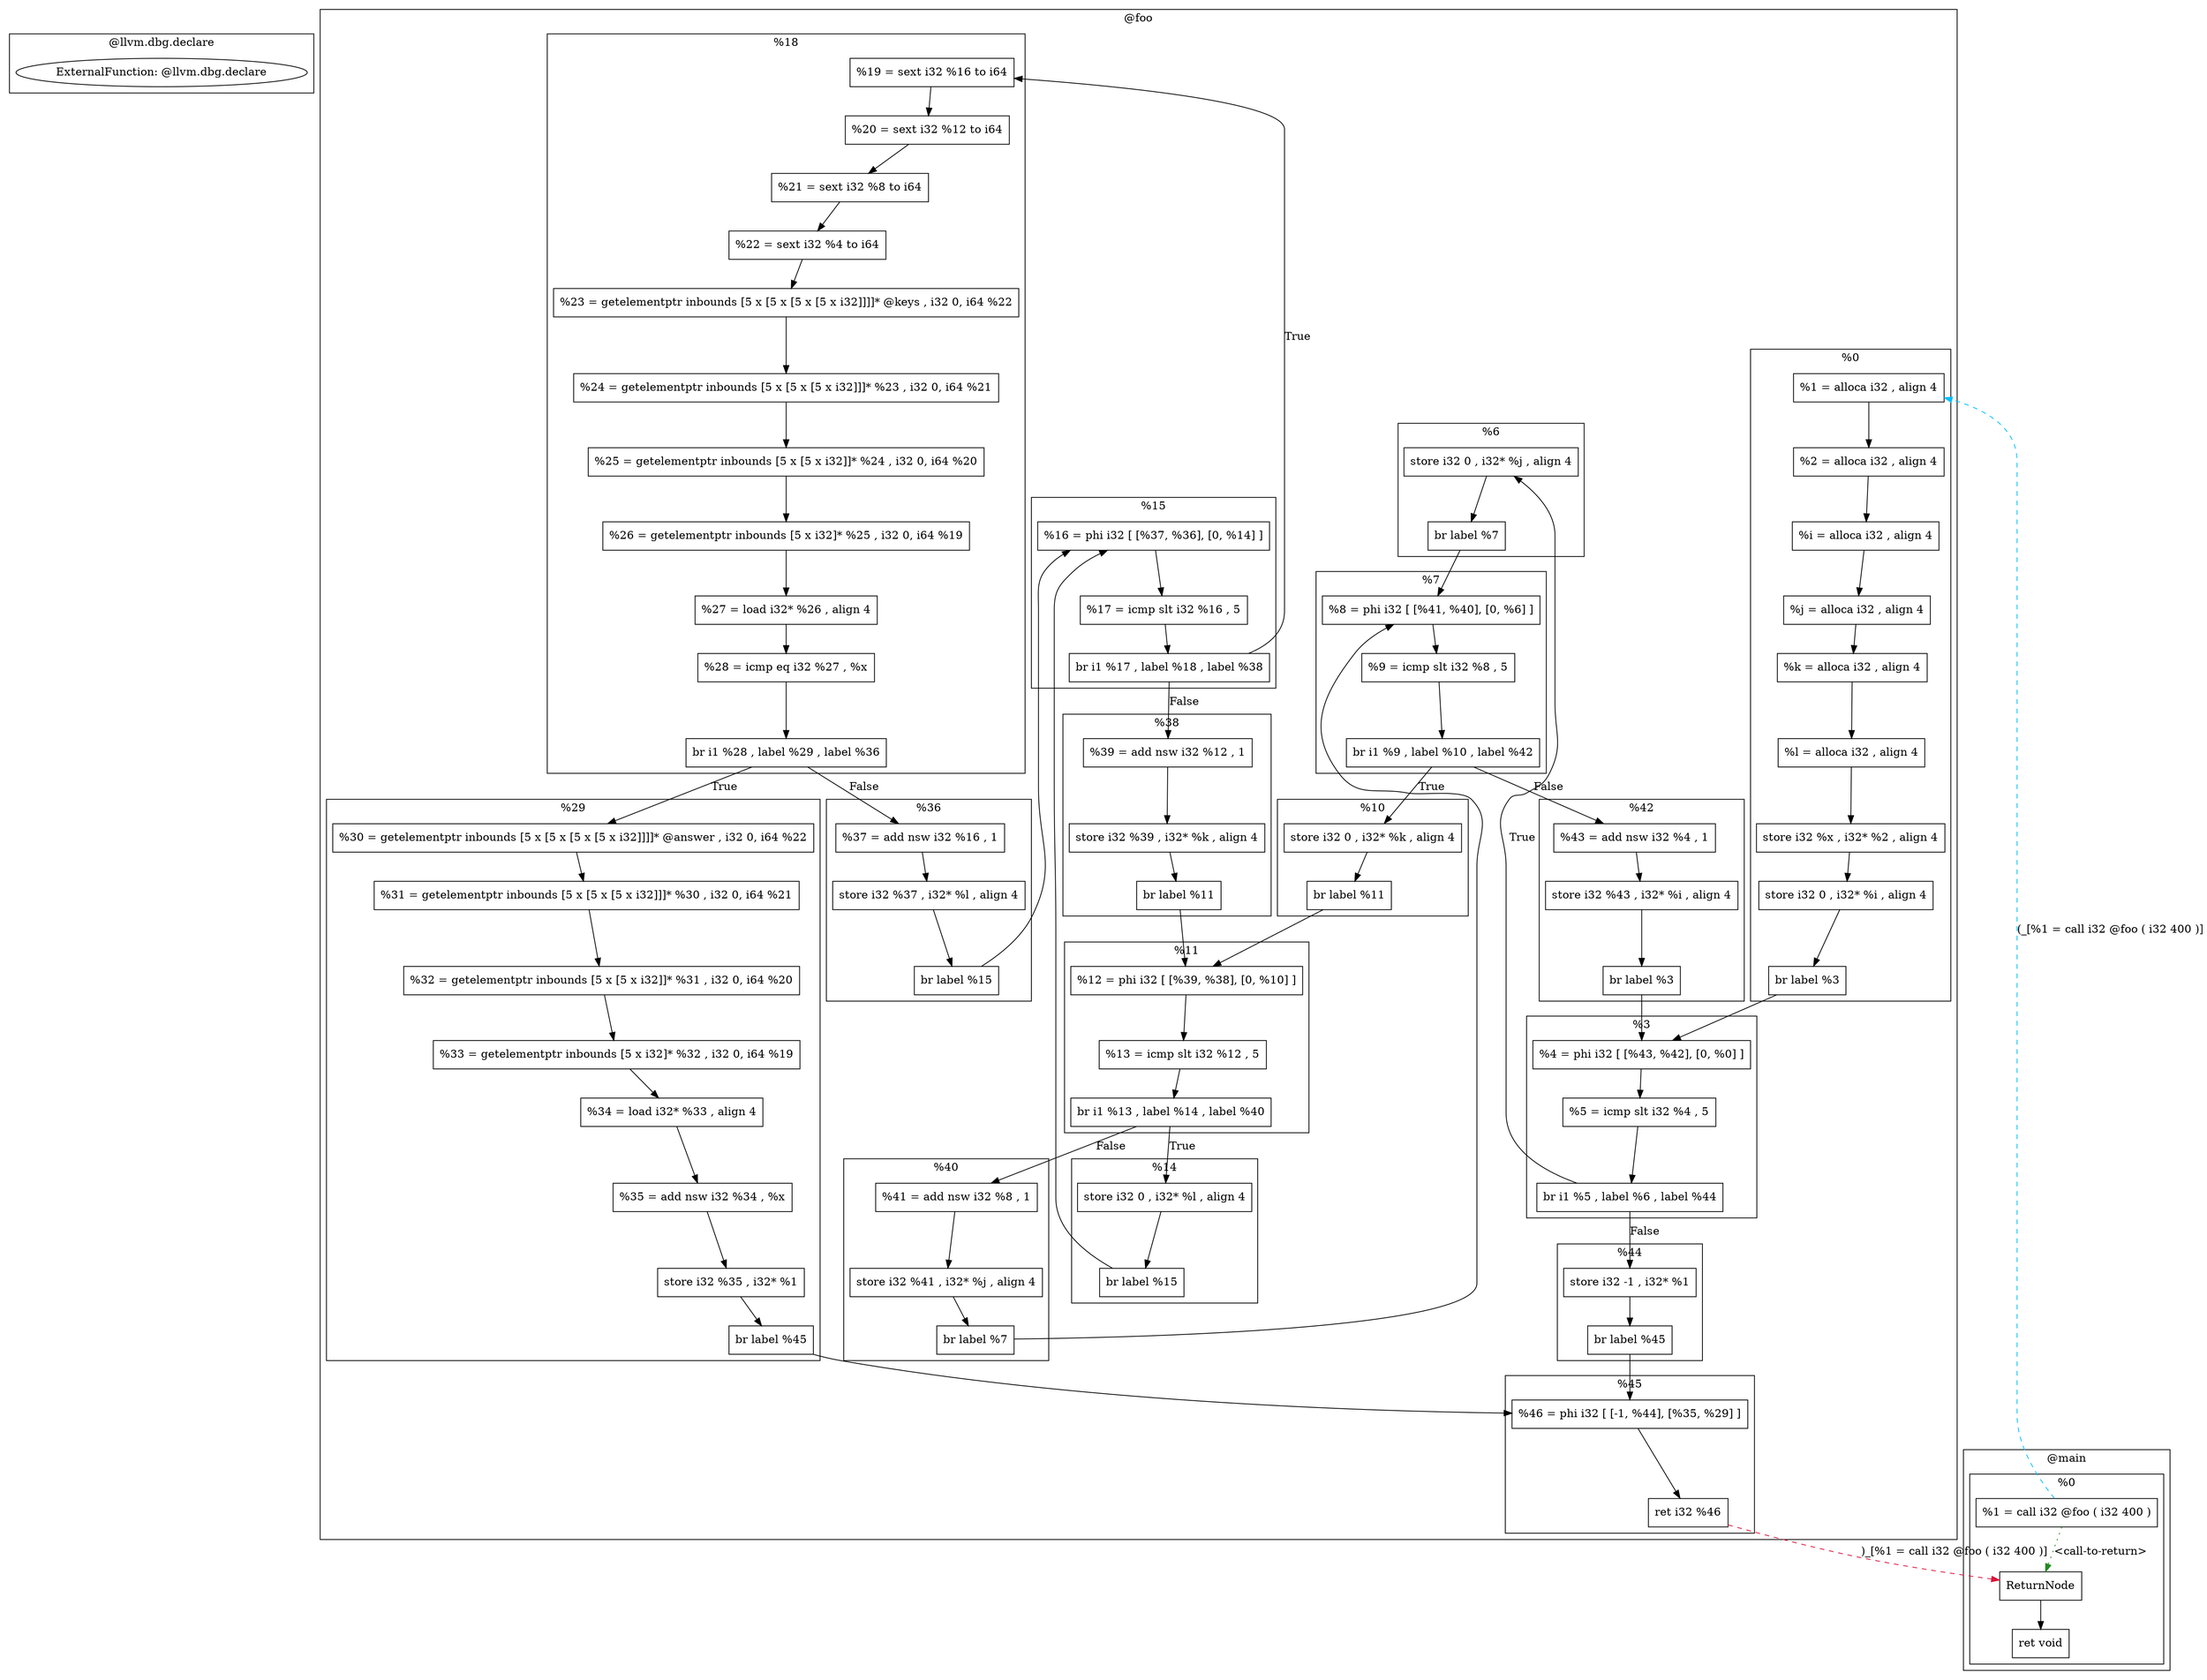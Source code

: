 digraph {
    subgraph cluster_136 {
        graph [label="@llvm.dbg.declare"];
        136 [label="ExternalFunction: @llvm.dbg.declare"];
    }
    subgraph cluster_49 {
        graph [label="@foo"];
        subgraph cluster_51 {
            graph [label="%0"];
            52 [label="%1 = alloca i32 , align 4"
               ,shape=box];
            53 [label="%2 = alloca i32 , align 4"
               ,shape=box];
            54 [label="%i = alloca i32 , align 4"
               ,shape=box];
            55 [label="%j = alloca i32 , align 4"
               ,shape=box];
            56 [label="%k = alloca i32 , align 4"
               ,shape=box];
            57 [label="%l = alloca i32 , align 4"
               ,shape=box];
            58 [label="store i32 %x , i32* %2 , align 4"
               ,shape=box];
            59 [label="store i32 0 , i32* %i , align 4"
               ,shape=box];
            60 [label="br label %3"
               ,shape=box];
        }
        subgraph cluster_61 {
            graph [label="%3"];
            62 [label="%4 = phi i32 [ [%43, %42], [0, %0] ]"
               ,shape=box];
            63 [label="%5 = icmp slt i32 %4 , 5"
               ,shape=box];
            65 [label="br i1 %5 , label %6 , label %44"
               ,shape=box];
        }
        subgraph cluster_66 {
            graph [label="%6"];
            67 [label="store i32 0 , i32* %j , align 4"
               ,shape=box];
            68 [label="br label %7"
               ,shape=box];
        }
        subgraph cluster_69 {
            graph [label="%7"];
            70 [label="%8 = phi i32 [ [%41, %40], [0, %6] ]"
               ,shape=box];
            71 [label="%9 = icmp slt i32 %8 , 5"
               ,shape=box];
            72 [label="br i1 %9 , label %10 , label %42"
               ,shape=box];
        }
        subgraph cluster_73 {
            graph [label="%10"];
            74 [label="store i32 0 , i32* %k , align 4"
               ,shape=box];
            75 [label="br label %11"
               ,shape=box];
        }
        subgraph cluster_76 {
            graph [label="%11"];
            77 [label="%12 = phi i32 [ [%39, %38], [0, %10] ]"
               ,shape=box];
            78 [label="%13 = icmp slt i32 %12 , 5"
               ,shape=box];
            79 [label="br i1 %13 , label %14 , label %40"
               ,shape=box];
        }
        subgraph cluster_80 {
            graph [label="%14"];
            81 [label="store i32 0 , i32* %l , align 4"
               ,shape=box];
            82 [label="br label %15"
               ,shape=box];
        }
        subgraph cluster_83 {
            graph [label="%15"];
            84 [label="%16 = phi i32 [ [%37, %36], [0, %14] ]"
               ,shape=box];
            85 [label="%17 = icmp slt i32 %16 , 5"
               ,shape=box];
            86 [label="br i1 %17 , label %18 , label %38"
               ,shape=box];
        }
        subgraph cluster_87 {
            graph [label="%18"];
            88 [label="%19 = sext i32 %16 to i64"
               ,shape=box];
            89 [label="%20 = sext i32 %12 to i64"
               ,shape=box];
            90 [label="%21 = sext i32 %8 to i64"
               ,shape=box];
            91 [label="%22 = sext i32 %4 to i64"
               ,shape=box];
            92 [label="%23 = getelementptr inbounds [5 x [5 x [5 x [5 x i32]]]]* @keys , i32 0, i64 %22"
               ,shape=box];
            93 [label="%24 = getelementptr inbounds [5 x [5 x [5 x i32]]]* %23 , i32 0, i64 %21"
               ,shape=box];
            94 [label="%25 = getelementptr inbounds [5 x [5 x i32]]* %24 , i32 0, i64 %20"
               ,shape=box];
            95 [label="%26 = getelementptr inbounds [5 x i32]* %25 , i32 0, i64 %19"
               ,shape=box];
            96 [label="%27 = load i32* %26 , align 4"
               ,shape=box];
            97 [label="%28 = icmp eq i32 %27 , %x"
               ,shape=box];
            98 [label="br i1 %28 , label %29 , label %36"
               ,shape=box];
        }
        subgraph cluster_99 {
            graph [label="%29"];
            100 [label="%30 = getelementptr inbounds [5 x [5 x [5 x [5 x i32]]]]* @answer , i32 0, i64 %22"
                ,shape=box];
            101 [label="%31 = getelementptr inbounds [5 x [5 x [5 x i32]]]* %30 , i32 0, i64 %21"
                ,shape=box];
            102 [label="%32 = getelementptr inbounds [5 x [5 x i32]]* %31 , i32 0, i64 %20"
                ,shape=box];
            103 [label="%33 = getelementptr inbounds [5 x i32]* %32 , i32 0, i64 %19"
                ,shape=box];
            104 [label="%34 = load i32* %33 , align 4"
                ,shape=box];
            105 [label="%35 = add nsw i32 %34 , %x"
                ,shape=box];
            106 [label="store i32 %35 , i32* %1"
                ,shape=box];
            107 [label="br label %45"
                ,shape=box];
        }
        subgraph cluster_108 {
            graph [label="%36"];
            109 [label="%37 = add nsw i32 %16 , 1"
                ,shape=box];
            110 [label="store i32 %37 , i32* %l , align 4"
                ,shape=box];
            111 [label="br label %15"
                ,shape=box];
        }
        subgraph cluster_112 {
            graph [label="%38"];
            113 [label="%39 = add nsw i32 %12 , 1"
                ,shape=box];
            114 [label="store i32 %39 , i32* %k , align 4"
                ,shape=box];
            115 [label="br label %11"
                ,shape=box];
        }
        subgraph cluster_116 {
            graph [label="%40"];
            117 [label="%41 = add nsw i32 %8 , 1"
                ,shape=box];
            118 [label="store i32 %41 , i32* %j , align 4"
                ,shape=box];
            119 [label="br label %7"
                ,shape=box];
        }
        subgraph cluster_120 {
            graph [label="%42"];
            121 [label="%43 = add nsw i32 %4 , 1"
                ,shape=box];
            122 [label="store i32 %43 , i32* %i , align 4"
                ,shape=box];
            123 [label="br label %3"
                ,shape=box];
        }
        subgraph cluster_124 {
            graph [label="%44"];
            126 [label="store i32 -1 , i32* %1"
                ,shape=box];
            127 [label="br label %45"
                ,shape=box];
        }
        subgraph cluster_128 {
            graph [label="%45"];
            129 [label="%46 = phi i32 [ [-1, %44], [%35, %29] ]"
                ,shape=box];
            130 [label="ret i32 %46"
                ,shape=box];
        }
    }
    subgraph cluster_131 {
        graph [label="@main"];
        subgraph cluster_132 {
            graph [label="%0"];
            -133 [label=ReturnNode
                 ,shape=box];
            133 [label="%1 = call i32 @foo ( i32 400 )"
                ,shape=box];
            135 [label="ret void"
                ,shape=box];
        }
    }
    -133 -> 135 [label=""];
    52 -> 53 [label=""];
    53 -> 54 [label=""];
    54 -> 55 [label=""];
    55 -> 56 [label=""];
    56 -> 57 [label=""];
    57 -> 58 [label=""];
    58 -> 59 [label=""];
    59 -> 60 [label=""];
    60 -> 62 [label=""];
    62 -> 63 [label=""];
    63 -> 65 [label=""];
    65 -> 67 [label=True];
    65 -> 126 [label=False];
    67 -> 68 [label=""];
    68 -> 70 [label=""];
    70 -> 71 [label=""];
    71 -> 72 [label=""];
    72 -> 74 [label=True];
    72 -> 121 [label=False];
    74 -> 75 [label=""];
    75 -> 77 [label=""];
    77 -> 78 [label=""];
    78 -> 79 [label=""];
    79 -> 81 [label=True];
    79 -> 117 [label=False];
    81 -> 82 [label=""];
    82 -> 84 [label=""];
    84 -> 85 [label=""];
    85 -> 86 [label=""];
    86 -> 88 [label=True];
    86 -> 113 [label=False];
    88 -> 89 [label=""];
    89 -> 90 [label=""];
    90 -> 91 [label=""];
    91 -> 92 [label=""];
    92 -> 93 [label=""];
    93 -> 94 [label=""];
    94 -> 95 [label=""];
    95 -> 96 [label=""];
    96 -> 97 [label=""];
    97 -> 98 [label=""];
    98 -> 100 [label=True];
    98 -> 109 [label=False];
    100 -> 101 [label=""];
    101 -> 102 [label=""];
    102 -> 103 [label=""];
    103 -> 104 [label=""];
    104 -> 105 [label=""];
    105 -> 106 [label=""];
    106 -> 107 [label=""];
    107 -> 129 [label=""];
    109 -> 110 [label=""];
    110 -> 111 [label=""];
    111 -> 84 [label=""];
    113 -> 114 [label=""];
    114 -> 115 [label=""];
    115 -> 77 [label=""];
    117 -> 118 [label=""];
    118 -> 119 [label=""];
    119 -> 70 [label=""];
    121 -> 122 [label=""];
    122 -> 123 [label=""];
    123 -> 62 [label=""];
    126 -> 127 [label=""];
    127 -> 129 [label=""];
    129 -> 130 [label=""];
    130 -> -133 [label=")_[%1 = call i32 @foo ( i32 400 )]"
                ,style=dashed
                ,color=crimson];
    133 -> -133 [label="<call-to-return>"
                ,style=dotted
                ,color=forestgreen];
    133 -> 52 [label="(_[%1 = call i32 @foo ( i32 400 )]"
              ,style=dashed
              ,color=deepskyblue];
}